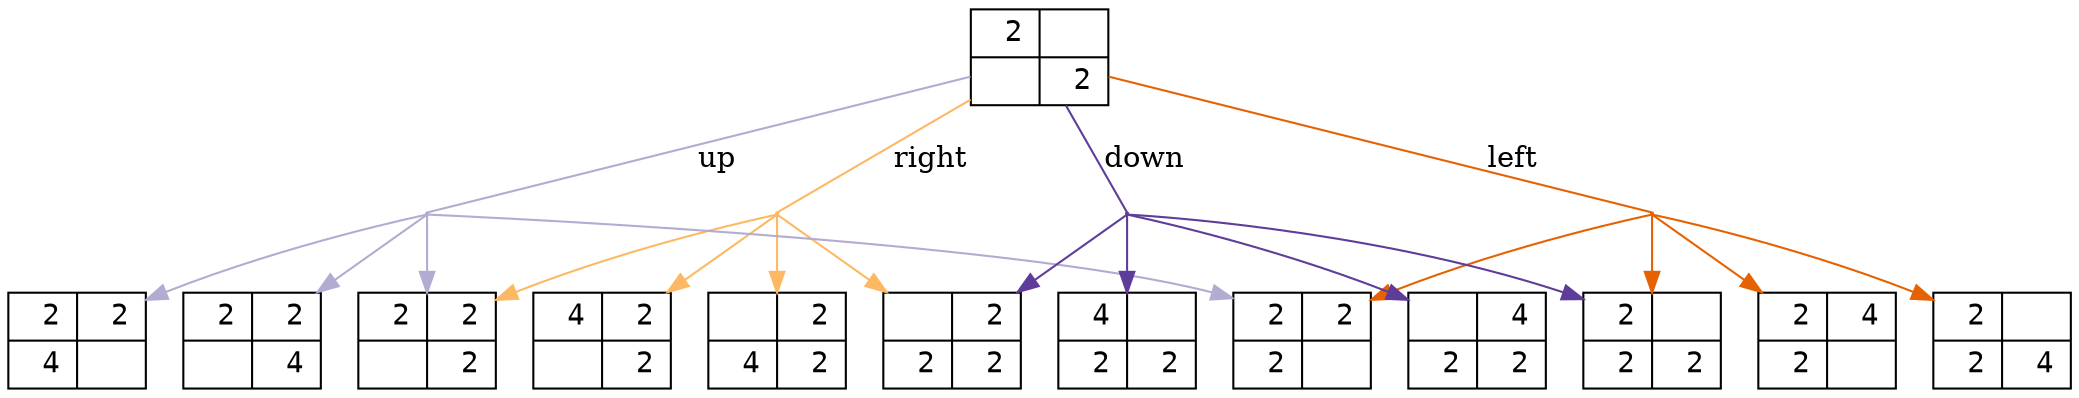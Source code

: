 digraph {
  node [fontname="Courier"];
  s1_0_0_1 [label="{{&nbsp;2|&nbsp;&nbsp;}|{&nbsp;&nbsp;|&nbsp;2}}", shape=record];
  left [label="", color="#e66101", height=0, width=0];
  right [label="", color="#fdb863", height=0, width=0];
  up [label="", color="#b2abd2", height=0, width=0];
  down [label="", color="#5e3c99", height=0, width=0];
  s1_1_1_0 [label="{{&nbsp;2|&nbsp;2}|{&nbsp;2|&nbsp;&nbsp;}}", shape=record];
  s1_2_1_0 [label="{{&nbsp;2|&nbsp;4}|{&nbsp;2|&nbsp;&nbsp;}}", shape=record];
  s1_0_1_1 [label="{{&nbsp;2|&nbsp;&nbsp;}|{&nbsp;2|&nbsp;2}}", shape=record];
  s1_0_1_2 [label="{{&nbsp;2|&nbsp;&nbsp;}|{&nbsp;2|&nbsp;4}}", shape=record];
  s1_1_0_1 [label="{{&nbsp;2|&nbsp;2}|{&nbsp;&nbsp;|&nbsp;2}}", shape=record];
  s2_1_0_1 [label="{{&nbsp;4|&nbsp;2}|{&nbsp;&nbsp;|&nbsp;2}}", shape=record];
  s0_1_1_1 [label="{{&nbsp;&nbsp;|&nbsp;2}|{&nbsp;2|&nbsp;2}}", shape=record];
  s0_1_2_1 [label="{{&nbsp;&nbsp;|&nbsp;2}|{&nbsp;4|&nbsp;2}}", shape=record];
  s1_1_2_0 [label="{{&nbsp;2|&nbsp;2}|{&nbsp;4|&nbsp;&nbsp;}}", shape=record];
  s1_1_0_2 [label="{{&nbsp;2|&nbsp;2}|{&nbsp;&nbsp;|&nbsp;4}}", shape=record];
  s2_0_1_1 [label="{{&nbsp;4|&nbsp;&nbsp;}|{&nbsp;2|&nbsp;2}}", shape=record];
  s0_2_1_1 [label="{{&nbsp;&nbsp;|&nbsp;4}|{&nbsp;2|&nbsp;2}}", shape=record];
  s1_0_0_1 -> left [arrowhead=none, color="#e66101", label=left];
  s1_0_0_1 -> right [arrowhead=none, color="#fdb863", label=right];
  s1_0_0_1 -> up [arrowhead=none, color="#b2abd2", label=up];
  s1_0_0_1 -> down [arrowhead=none, color="#5e3c99", label=down];
  left -> s1_1_1_0 [color="#e66101"];
  left -> s1_2_1_0 [color="#e66101"];
  left -> s1_0_1_1 [color="#e66101"];
  left -> s1_0_1_2 [color="#e66101"];
  right -> s1_1_0_1 [color="#fdb863"];
  right -> s2_1_0_1 [color="#fdb863"];
  right -> s0_1_1_1 [color="#fdb863"];
  right -> s0_1_2_1 [color="#fdb863"];
  up -> s1_1_1_0 [color="#b2abd2"];
  up -> s1_1_2_0 [color="#b2abd2"];
  up -> s1_1_0_1 [color="#b2abd2"];
  up -> s1_1_0_2 [color="#b2abd2"];
  down -> s1_0_1_1 [color="#5e3c99"];
  down -> s2_0_1_1 [color="#5e3c99"];
  down -> s0_1_1_1 [color="#5e3c99"];
  down -> s0_2_1_1 [color="#5e3c99"];
}
